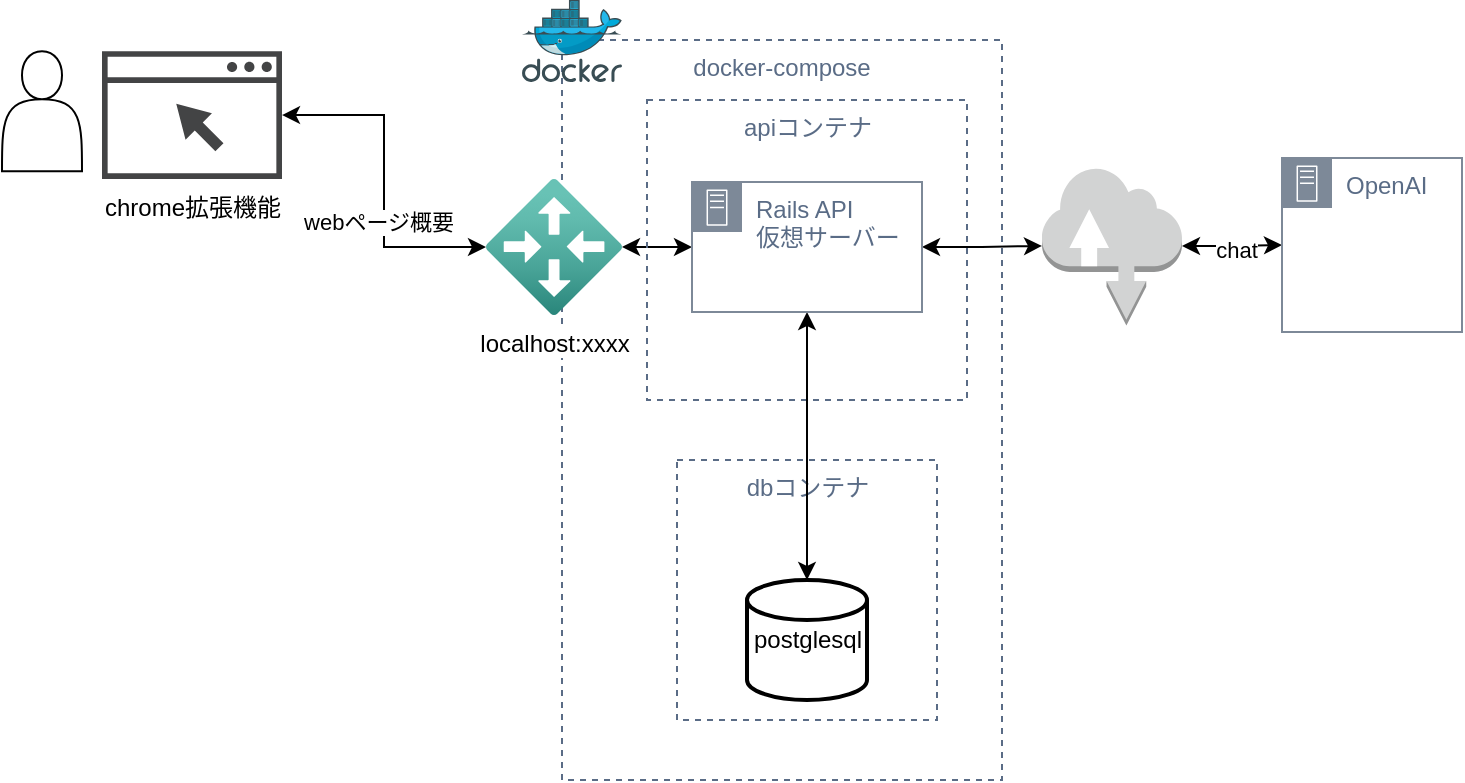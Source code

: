 <mxfile version="26.1.1">
  <diagram name="ページ1" id="tEbqHqAZCTZBldohQaBl">
    <mxGraphModel dx="954" dy="617" grid="1" gridSize="10" guides="1" tooltips="1" connect="1" arrows="1" fold="1" page="1" pageScale="1" pageWidth="827" pageHeight="1169" math="0" shadow="0">
      <root>
        <mxCell id="0" />
        <mxCell id="1" parent="0" />
        <mxCell id="PZyw7AxVk-CaaICMxcuE-1" value="docker-compose" style="fillColor=none;strokeColor=#5A6C86;dashed=1;verticalAlign=top;fontStyle=0;fontColor=#5A6C86;whiteSpace=wrap;html=1;" vertex="1" parent="1">
          <mxGeometry x="280" y="20" width="220" height="370" as="geometry" />
        </mxCell>
        <mxCell id="PZyw7AxVk-CaaICMxcuE-2" value="" style="shape=actor;whiteSpace=wrap;html=1;" vertex="1" parent="1">
          <mxGeometry y="25.6" width="40" height="60" as="geometry" />
        </mxCell>
        <mxCell id="PZyw7AxVk-CaaICMxcuE-8" style="edgeStyle=orthogonalEdgeStyle;rounded=0;orthogonalLoop=1;jettySize=auto;html=1;startArrow=classic;startFill=1;" edge="1" parent="1" source="PZyw7AxVk-CaaICMxcuE-6" target="PZyw7AxVk-CaaICMxcuE-7">
          <mxGeometry relative="1" as="geometry" />
        </mxCell>
        <mxCell id="PZyw7AxVk-CaaICMxcuE-35" value="webページ概要" style="edgeLabel;html=1;align=center;verticalAlign=middle;resizable=0;points=[];" vertex="1" connectable="0" parent="PZyw7AxVk-CaaICMxcuE-8">
          <mxGeometry x="0.232" y="-3" relative="1" as="geometry">
            <mxPoint y="1" as="offset" />
          </mxGeometry>
        </mxCell>
        <mxCell id="PZyw7AxVk-CaaICMxcuE-6" value="chrome拡張機能" style="sketch=0;pointerEvents=1;shadow=0;dashed=0;html=1;strokeColor=none;fillColor=#434445;aspect=fixed;labelPosition=center;verticalLabelPosition=bottom;verticalAlign=top;align=center;outlineConnect=0;shape=mxgraph.vvd.web_browser;" vertex="1" parent="1">
          <mxGeometry x="50" y="25.6" width="90" height="63.9" as="geometry" />
        </mxCell>
        <mxCell id="PZyw7AxVk-CaaICMxcuE-20" style="edgeStyle=orthogonalEdgeStyle;rounded=0;orthogonalLoop=1;jettySize=auto;html=1;startArrow=classic;startFill=1;" edge="1" parent="1" source="PZyw7AxVk-CaaICMxcuE-7" target="PZyw7AxVk-CaaICMxcuE-13">
          <mxGeometry relative="1" as="geometry" />
        </mxCell>
        <mxCell id="PZyw7AxVk-CaaICMxcuE-7" value="localhost:xxxx" style="image;aspect=fixed;html=1;points=[];align=center;fontSize=12;image=img/lib/azure2/networking/Local_Network_Gateways.svg;" vertex="1" parent="1">
          <mxGeometry x="242" y="89.5" width="68" height="68" as="geometry" />
        </mxCell>
        <mxCell id="PZyw7AxVk-CaaICMxcuE-12" value="dbコンテナ" style="fillColor=none;strokeColor=#5A6C86;dashed=1;verticalAlign=top;fontStyle=0;fontColor=#5A6C86;whiteSpace=wrap;html=1;" vertex="1" parent="1">
          <mxGeometry x="337.5" y="230" width="130" height="130" as="geometry" />
        </mxCell>
        <mxCell id="PZyw7AxVk-CaaICMxcuE-10" value="" style="image;sketch=0;aspect=fixed;html=1;points=[];align=center;fontSize=12;image=img/lib/mscae/Docker.svg;" vertex="1" parent="1">
          <mxGeometry x="260" width="50" height="41" as="geometry" />
        </mxCell>
        <mxCell id="PZyw7AxVk-CaaICMxcuE-18" style="edgeStyle=orthogonalEdgeStyle;rounded=0;orthogonalLoop=1;jettySize=auto;html=1;exitX=1;exitY=0.5;exitDx=0;exitDy=0;startArrow=classic;startFill=1;" edge="1" parent="1" source="PZyw7AxVk-CaaICMxcuE-13" target="PZyw7AxVk-CaaICMxcuE-16">
          <mxGeometry relative="1" as="geometry" />
        </mxCell>
        <mxCell id="PZyw7AxVk-CaaICMxcuE-28" style="edgeStyle=orthogonalEdgeStyle;rounded=0;orthogonalLoop=1;jettySize=auto;html=1;entryX=0;entryY=0.5;entryDx=0;entryDy=0;startArrow=classic;startFill=1;" edge="1" parent="1" source="PZyw7AxVk-CaaICMxcuE-16" target="PZyw7AxVk-CaaICMxcuE-25">
          <mxGeometry relative="1" as="geometry" />
        </mxCell>
        <mxCell id="PZyw7AxVk-CaaICMxcuE-36" value="chat" style="edgeLabel;html=1;align=center;verticalAlign=middle;resizable=0;points=[];" vertex="1" connectable="0" parent="PZyw7AxVk-CaaICMxcuE-28">
          <mxGeometry x="0.069" y="-2" relative="1" as="geometry">
            <mxPoint as="offset" />
          </mxGeometry>
        </mxCell>
        <mxCell id="PZyw7AxVk-CaaICMxcuE-16" value="" style="outlineConnect=0;dashed=0;verticalLabelPosition=bottom;verticalAlign=top;align=center;html=1;shape=mxgraph.aws3.internet;fillColor=#D2D3D3;gradientColor=none;" vertex="1" parent="1">
          <mxGeometry x="520" y="83.2" width="70" height="79.5" as="geometry" />
        </mxCell>
        <mxCell id="PZyw7AxVk-CaaICMxcuE-25" value="&lt;div&gt;OpenAI&lt;/div&gt;" style="points=[[0,0],[0.25,0],[0.5,0],[0.75,0],[1,0],[1,0.25],[1,0.5],[1,0.75],[1,1],[0.75,1],[0.5,1],[0.25,1],[0,1],[0,0.75],[0,0.5],[0,0.25]];outlineConnect=0;gradientColor=none;html=1;whiteSpace=wrap;fontSize=12;fontStyle=0;container=1;pointerEvents=0;collapsible=0;recursiveResize=0;shape=mxgraph.aws4.group;grIcon=mxgraph.aws4.group_on_premise;strokeColor=#7D8998;fillColor=none;verticalAlign=top;align=left;spacingLeft=30;fontColor=#5A6C86;dashed=0;" vertex="1" parent="1">
          <mxGeometry x="640" y="78.97" width="90" height="87.05" as="geometry" />
        </mxCell>
        <mxCell id="PZyw7AxVk-CaaICMxcuE-11" value="apiコンテナ" style="fillColor=none;strokeColor=#5A6C86;dashed=1;verticalAlign=top;fontStyle=0;fontColor=#5A6C86;whiteSpace=wrap;html=1;" vertex="1" parent="1">
          <mxGeometry x="322.5" y="50" width="160" height="150" as="geometry" />
        </mxCell>
        <mxCell id="PZyw7AxVk-CaaICMxcuE-34" style="edgeStyle=orthogonalEdgeStyle;rounded=0;orthogonalLoop=1;jettySize=auto;html=1;startArrow=classic;startFill=1;" edge="1" parent="1" source="PZyw7AxVk-CaaICMxcuE-13" target="PZyw7AxVk-CaaICMxcuE-9">
          <mxGeometry relative="1" as="geometry" />
        </mxCell>
        <mxCell id="PZyw7AxVk-CaaICMxcuE-13" value="Rails API&lt;div&gt;仮想サーバー&lt;/div&gt;" style="points=[[0,0],[0.25,0],[0.5,0],[0.75,0],[1,0],[1,0.25],[1,0.5],[1,0.75],[1,1],[0.75,1],[0.5,1],[0.25,1],[0,1],[0,0.75],[0,0.5],[0,0.25]];outlineConnect=0;gradientColor=none;html=1;whiteSpace=wrap;fontSize=12;fontStyle=0;container=1;pointerEvents=0;collapsible=0;recursiveResize=0;shape=mxgraph.aws4.group;grIcon=mxgraph.aws4.group_on_premise;strokeColor=#7D8998;fillColor=none;verticalAlign=top;align=left;spacingLeft=30;fontColor=#5A6C86;dashed=0;" vertex="1" parent="1">
          <mxGeometry x="345" y="91" width="115" height="65" as="geometry" />
        </mxCell>
        <mxCell id="PZyw7AxVk-CaaICMxcuE-9" value="postglesql" style="strokeWidth=2;html=1;shape=mxgraph.flowchart.database;whiteSpace=wrap;" vertex="1" parent="1">
          <mxGeometry x="372.5" y="290" width="60" height="60" as="geometry" />
        </mxCell>
      </root>
    </mxGraphModel>
  </diagram>
</mxfile>
